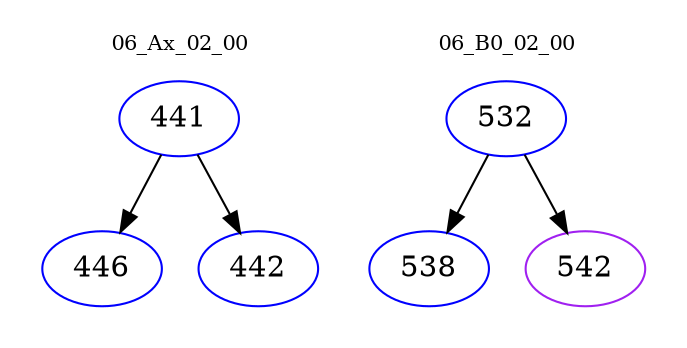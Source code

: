 digraph{
subgraph cluster_0 {
color = white
label = "06_Ax_02_00";
fontsize=10;
T0_441 [label="441", color="blue"]
T0_441 -> T0_446 [color="black"]
T0_446 [label="446", color="blue"]
T0_441 -> T0_442 [color="black"]
T0_442 [label="442", color="blue"]
}
subgraph cluster_1 {
color = white
label = "06_B0_02_00";
fontsize=10;
T1_532 [label="532", color="blue"]
T1_532 -> T1_538 [color="black"]
T1_538 [label="538", color="blue"]
T1_532 -> T1_542 [color="black"]
T1_542 [label="542", color="purple"]
}
}
